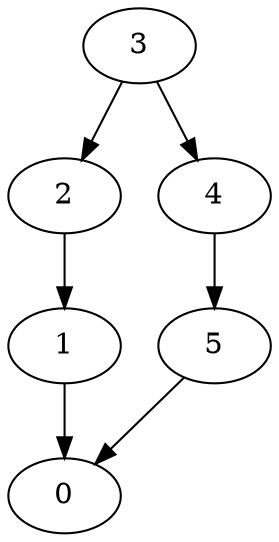 digraph G {
    1;
    0;
    2;
    3;
    4;
    5;
    1 -> 0 [weight=1];
    2 -> 1 [weight=0];
    3 -> 2 [weight=0];
    3 -> 4 [weight=0];
    4 -> 5 [weight=0];
    5 -> 0 [weight=0];
}

